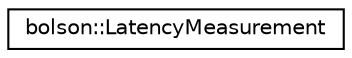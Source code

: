digraph "Graphical Class Hierarchy"
{
 // LATEX_PDF_SIZE
  edge [fontname="Helvetica",fontsize="10",labelfontname="Helvetica",labelfontsize="10"];
  node [fontname="Helvetica",fontsize="10",shape=record];
  rankdir="LR";
  Node0 [label="bolson::LatencyMeasurement",height=0.2,width=0.4,color="black", fillcolor="white", style="filled",URL="$structbolson_1_1_latency_measurement.html",tooltip=" "];
}
